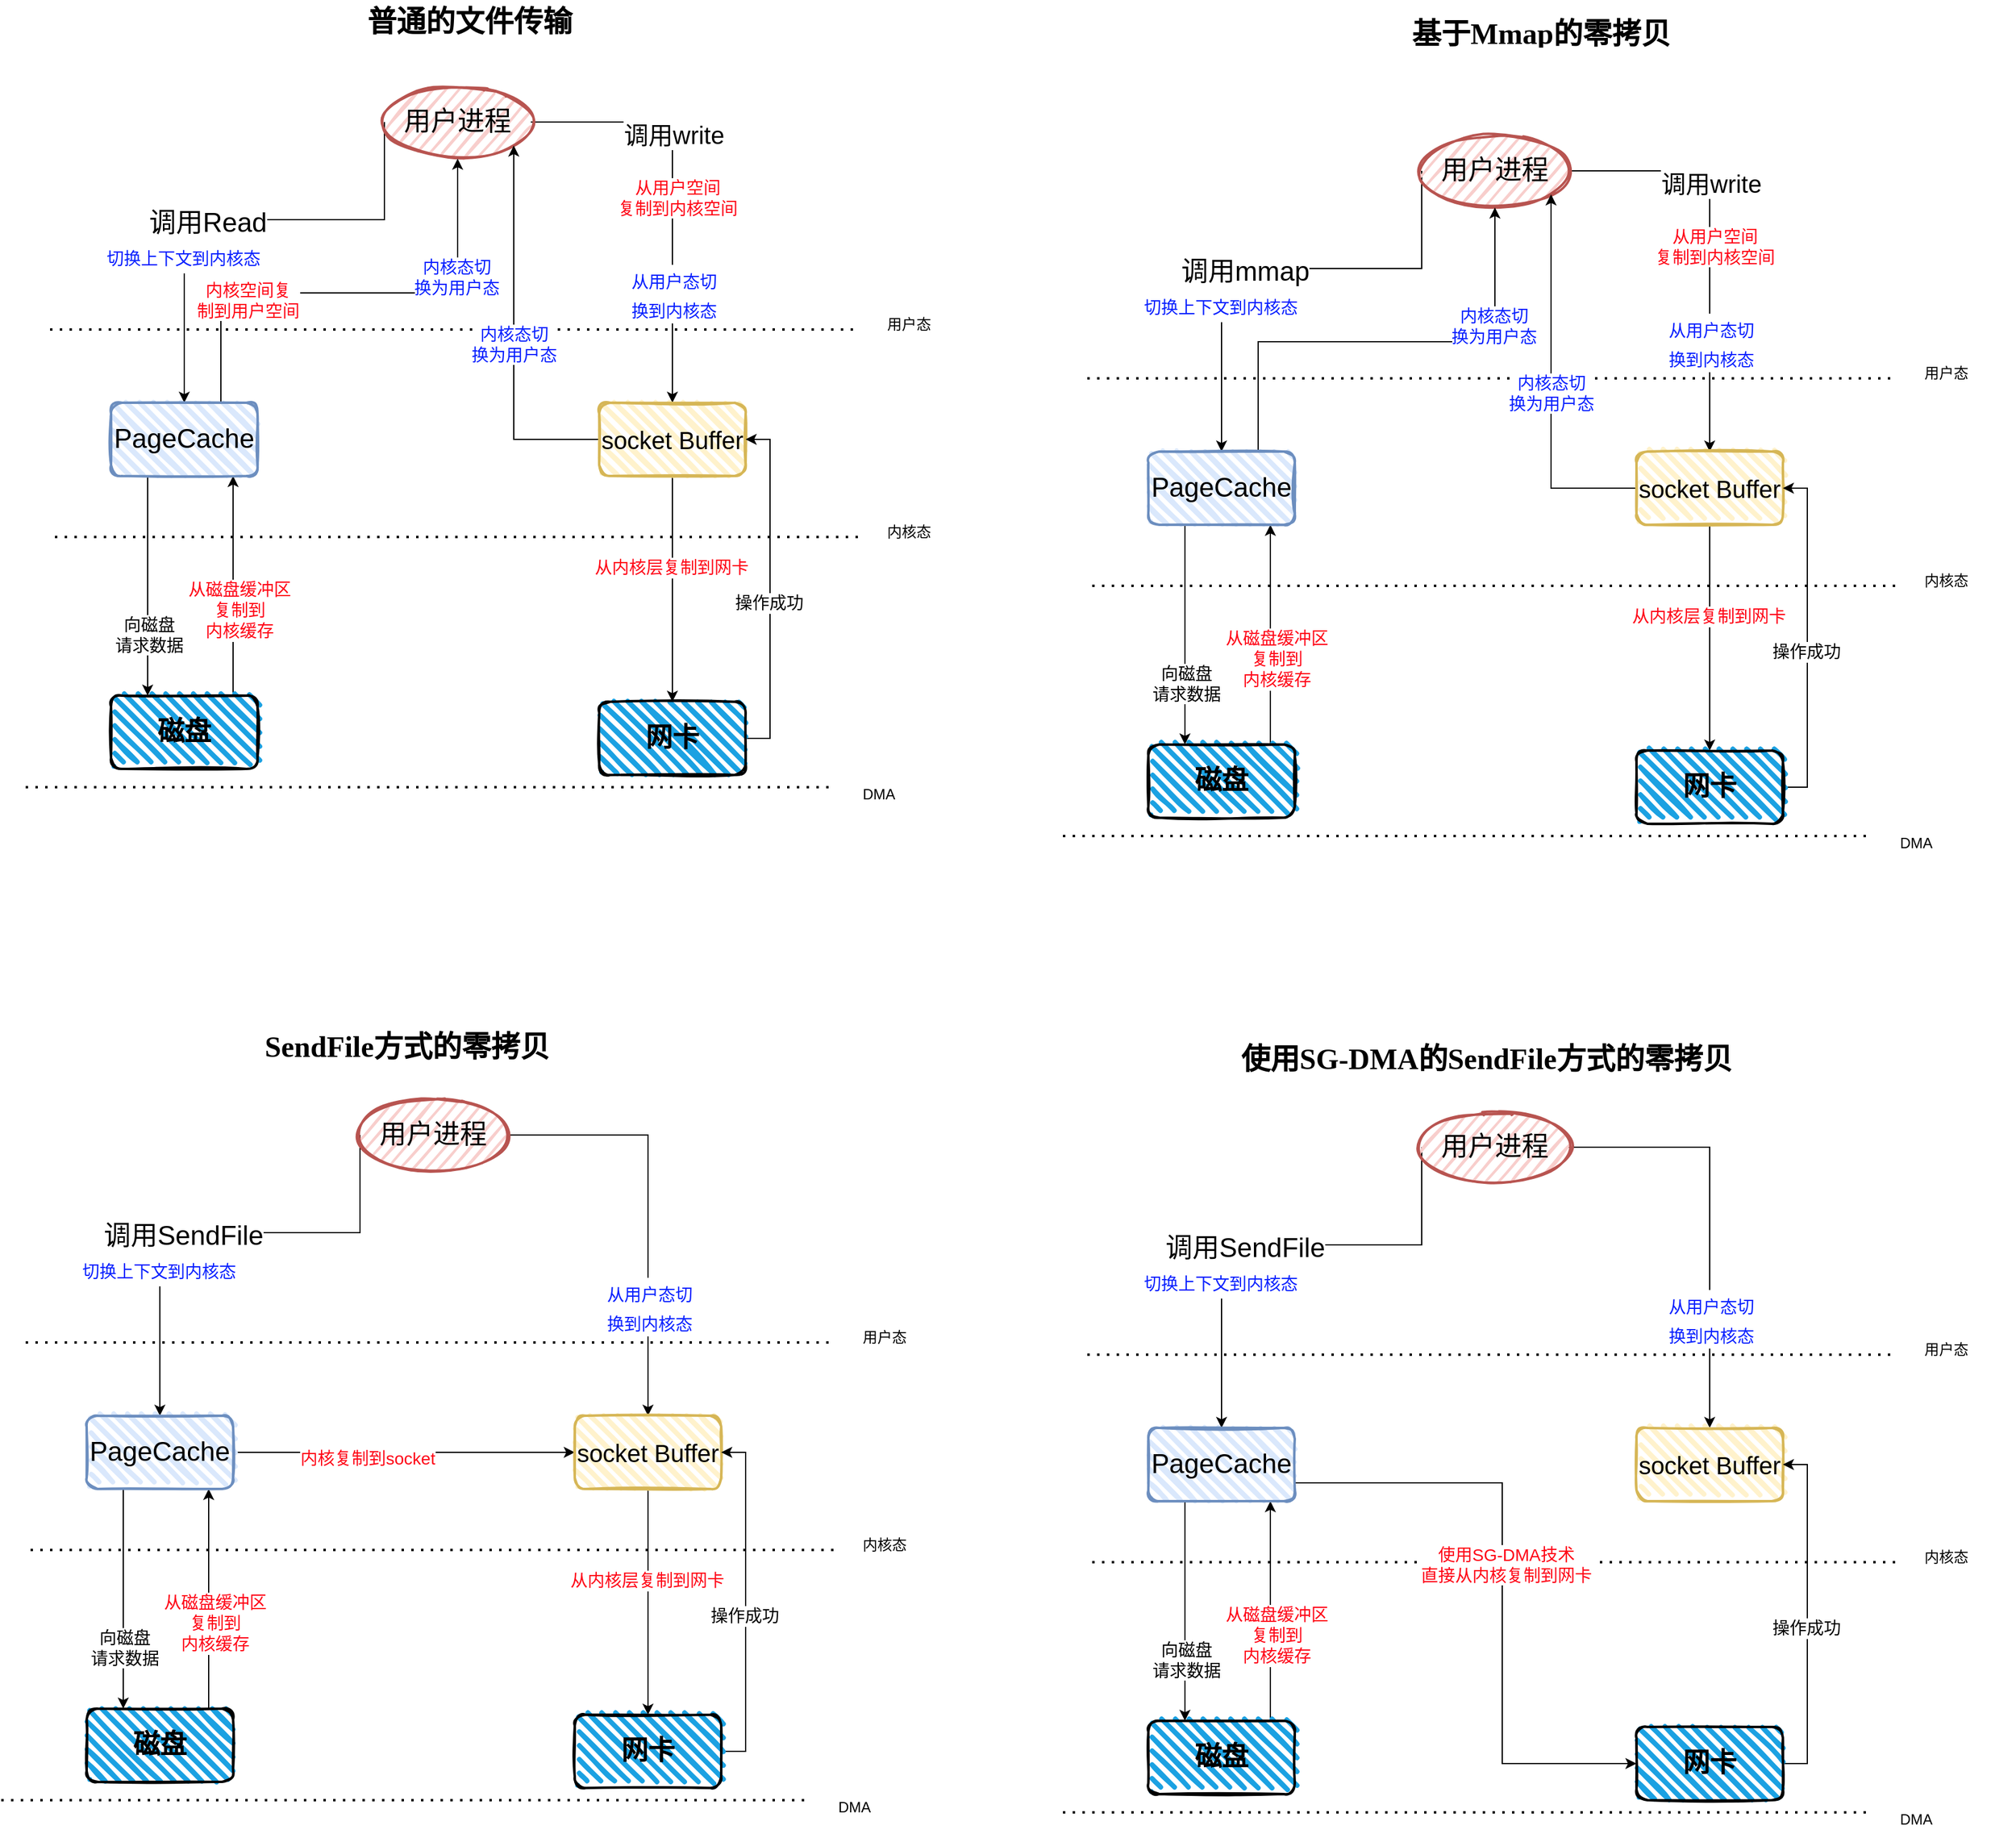 <mxfile version="20.0.3" type="github">
  <diagram id="3L6O_lImzKorQvmIJOO7" name="第 1 页">
    <mxGraphModel dx="2946" dy="1603" grid="1" gridSize="10" guides="1" tooltips="1" connect="1" arrows="1" fold="1" page="1" pageScale="1" pageWidth="827" pageHeight="1169" math="0" shadow="0">
      <root>
        <mxCell id="0" />
        <mxCell id="1" parent="0" />
        <mxCell id="mh9Fd2oe_hD2y2MzJxfC-1" value="" style="endArrow=none;dashed=1;html=1;dashPattern=1 3;strokeWidth=2;rounded=0;" edge="1" parent="1">
          <mxGeometry width="50" height="50" relative="1" as="geometry">
            <mxPoint x="80" y="310" as="sourcePoint" />
            <mxPoint x="740" y="310" as="targetPoint" />
          </mxGeometry>
        </mxCell>
        <mxCell id="mh9Fd2oe_hD2y2MzJxfC-2" value="" style="endArrow=none;dashed=1;html=1;dashPattern=1 3;strokeWidth=2;rounded=0;" edge="1" parent="1">
          <mxGeometry width="50" height="50" relative="1" as="geometry">
            <mxPoint x="84" y="480" as="sourcePoint" />
            <mxPoint x="744" y="480" as="targetPoint" />
          </mxGeometry>
        </mxCell>
        <mxCell id="mh9Fd2oe_hD2y2MzJxfC-3" value="" style="endArrow=none;dashed=1;html=1;dashPattern=1 3;strokeWidth=2;rounded=0;" edge="1" parent="1">
          <mxGeometry width="50" height="50" relative="1" as="geometry">
            <mxPoint x="60" y="685" as="sourcePoint" />
            <mxPoint x="720" y="685" as="targetPoint" />
            <Array as="points">
              <mxPoint x="380" y="685" />
            </Array>
          </mxGeometry>
        </mxCell>
        <mxCell id="mh9Fd2oe_hD2y2MzJxfC-4" value="用户态" style="text;strokeColor=none;fillColor=none;align=left;verticalAlign=middle;spacingLeft=4;spacingRight=4;overflow=hidden;points=[[0,0.5],[1,0.5]];portConstraint=eastwest;rotatable=0;" vertex="1" parent="1">
          <mxGeometry x="760" y="290" width="80" height="30" as="geometry" />
        </mxCell>
        <mxCell id="mh9Fd2oe_hD2y2MzJxfC-5" value="内核态" style="text;strokeColor=none;fillColor=none;align=left;verticalAlign=middle;spacingLeft=4;spacingRight=4;overflow=hidden;points=[[0,0.5],[1,0.5]];portConstraint=eastwest;rotatable=0;" vertex="1" parent="1">
          <mxGeometry x="760" y="460" width="80" height="30" as="geometry" />
        </mxCell>
        <mxCell id="mh9Fd2oe_hD2y2MzJxfC-6" value="DMA" style="text;strokeColor=none;fillColor=none;align=left;verticalAlign=middle;spacingLeft=4;spacingRight=4;overflow=hidden;points=[[0,0.5],[1,0.5]];portConstraint=eastwest;rotatable=0;" vertex="1" parent="1">
          <mxGeometry x="740" y="675" width="80" height="30" as="geometry" />
        </mxCell>
        <mxCell id="mh9Fd2oe_hD2y2MzJxfC-16" style="edgeStyle=orthogonalEdgeStyle;rounded=0;orthogonalLoop=1;jettySize=auto;html=1;fontSize=14;" edge="1" parent="1" source="mh9Fd2oe_hD2y2MzJxfC-7" target="mh9Fd2oe_hD2y2MzJxfC-12">
          <mxGeometry relative="1" as="geometry">
            <mxPoint x="190" y="490" as="targetPoint" />
            <Array as="points">
              <mxPoint x="230" y="500" />
              <mxPoint x="230" y="500" />
            </Array>
          </mxGeometry>
        </mxCell>
        <mxCell id="mh9Fd2oe_hD2y2MzJxfC-18" value="从磁盘缓冲区&lt;br&gt;复制到&lt;br&gt;内核缓存" style="edgeLabel;html=1;align=center;verticalAlign=middle;resizable=0;points=[];fontSize=14;fontColor=#FF0516;" vertex="1" connectable="0" parent="mh9Fd2oe_hD2y2MzJxfC-16">
          <mxGeometry x="0.222" y="-5" relative="1" as="geometry">
            <mxPoint y="40" as="offset" />
          </mxGeometry>
        </mxCell>
        <mxCell id="mh9Fd2oe_hD2y2MzJxfC-7" value="&lt;b&gt;&lt;font style=&quot;font-size: 22px;&quot;&gt;磁盘&lt;/font&gt;&lt;/b&gt;" style="rounded=1;whiteSpace=wrap;html=1;strokeWidth=2;fillWeight=4;hachureGap=8;hachureAngle=45;fillColor=#1ba1e2;sketch=1;" vertex="1" parent="1">
          <mxGeometry x="130" y="610" width="120" height="60" as="geometry" />
        </mxCell>
        <mxCell id="mh9Fd2oe_hD2y2MzJxfC-11" style="edgeStyle=orthogonalEdgeStyle;rounded=0;orthogonalLoop=1;jettySize=auto;html=1;exitX=0;exitY=0.5;exitDx=0;exitDy=0;fontSize=22;" edge="1" parent="1" source="mh9Fd2oe_hD2y2MzJxfC-10" target="mh9Fd2oe_hD2y2MzJxfC-12">
          <mxGeometry relative="1" as="geometry">
            <mxPoint x="190" y="370" as="targetPoint" />
            <Array as="points">
              <mxPoint x="190" y="220" />
            </Array>
          </mxGeometry>
        </mxCell>
        <mxCell id="mh9Fd2oe_hD2y2MzJxfC-13" value="调用Read" style="edgeLabel;html=1;align=center;verticalAlign=middle;resizable=0;points=[];fontSize=22;" vertex="1" connectable="0" parent="mh9Fd2oe_hD2y2MzJxfC-11">
          <mxGeometry x="0.142" y="3" relative="1" as="geometry">
            <mxPoint as="offset" />
          </mxGeometry>
        </mxCell>
        <mxCell id="mh9Fd2oe_hD2y2MzJxfC-14" value="&lt;font style=&quot;font-size: 14px;&quot;&gt;切换上下文到内核态&lt;/font&gt;" style="edgeLabel;html=1;align=center;verticalAlign=middle;resizable=0;points=[];fontSize=22;fontColor=#0820FF;" vertex="1" connectable="0" parent="mh9Fd2oe_hD2y2MzJxfC-11">
          <mxGeometry x="0.392" y="-1" relative="1" as="geometry">
            <mxPoint as="offset" />
          </mxGeometry>
        </mxCell>
        <mxCell id="mh9Fd2oe_hD2y2MzJxfC-23" style="edgeStyle=orthogonalEdgeStyle;rounded=0;orthogonalLoop=1;jettySize=auto;html=1;exitX=1;exitY=0.5;exitDx=0;exitDy=0;fontSize=20;" edge="1" parent="1" source="mh9Fd2oe_hD2y2MzJxfC-10" target="mh9Fd2oe_hD2y2MzJxfC-21">
          <mxGeometry relative="1" as="geometry">
            <mxPoint x="620" y="360" as="targetPoint" />
            <Array as="points">
              <mxPoint x="590" y="140" />
            </Array>
          </mxGeometry>
        </mxCell>
        <mxCell id="mh9Fd2oe_hD2y2MzJxfC-24" value="调用write" style="edgeLabel;html=1;align=center;verticalAlign=middle;resizable=0;points=[];fontSize=20;" vertex="1" connectable="0" parent="mh9Fd2oe_hD2y2MzJxfC-23">
          <mxGeometry x="0.022" y="1" relative="1" as="geometry">
            <mxPoint y="-51" as="offset" />
          </mxGeometry>
        </mxCell>
        <mxCell id="mh9Fd2oe_hD2y2MzJxfC-26" value="&lt;font style=&quot;font-size: 14px;&quot;&gt;从用户态切&lt;br&gt;换到内核态&lt;/font&gt;" style="edgeLabel;html=1;align=center;verticalAlign=middle;resizable=0;points=[];fontSize=20;fontColor=#0820FF;" vertex="1" connectable="0" parent="mh9Fd2oe_hD2y2MzJxfC-23">
          <mxGeometry x="0.479" y="1" relative="1" as="geometry">
            <mxPoint as="offset" />
          </mxGeometry>
        </mxCell>
        <mxCell id="mh9Fd2oe_hD2y2MzJxfC-37" value="从用户空间&lt;br&gt;复制到内核空间" style="edgeLabel;html=1;align=center;verticalAlign=middle;resizable=0;points=[];fontSize=14;fontColor=#FF0516;" vertex="1" connectable="0" parent="mh9Fd2oe_hD2y2MzJxfC-23">
          <mxGeometry x="0.025" y="4" relative="1" as="geometry">
            <mxPoint as="offset" />
          </mxGeometry>
        </mxCell>
        <mxCell id="mh9Fd2oe_hD2y2MzJxfC-10" value="用户进程" style="ellipse;whiteSpace=wrap;html=1;strokeWidth=2;fillWeight=2;hachureGap=8;fillColor=#f8cecc;fillStyle=dots;sketch=1;fontSize=22;strokeColor=#b85450;" vertex="1" parent="1">
          <mxGeometry x="354" y="110" width="120" height="60" as="geometry" />
        </mxCell>
        <mxCell id="mh9Fd2oe_hD2y2MzJxfC-15" style="edgeStyle=orthogonalEdgeStyle;rounded=0;orthogonalLoop=1;jettySize=auto;html=1;exitX=0.5;exitY=1;exitDx=0;exitDy=0;fontSize=14;" edge="1" parent="1" source="mh9Fd2oe_hD2y2MzJxfC-12" target="mh9Fd2oe_hD2y2MzJxfC-7">
          <mxGeometry relative="1" as="geometry">
            <Array as="points">
              <mxPoint x="160" y="430" />
            </Array>
          </mxGeometry>
        </mxCell>
        <mxCell id="mh9Fd2oe_hD2y2MzJxfC-17" value="向磁盘&lt;br&gt;请求数据" style="edgeLabel;html=1;align=center;verticalAlign=middle;resizable=0;points=[];fontSize=14;" vertex="1" connectable="0" parent="mh9Fd2oe_hD2y2MzJxfC-15">
          <mxGeometry x="0.007" y="1" relative="1" as="geometry">
            <mxPoint y="54" as="offset" />
          </mxGeometry>
        </mxCell>
        <mxCell id="mh9Fd2oe_hD2y2MzJxfC-19" style="edgeStyle=orthogonalEdgeStyle;rounded=0;orthogonalLoop=1;jettySize=auto;html=1;exitX=0.75;exitY=0;exitDx=0;exitDy=0;fontSize=14;entryX=0.5;entryY=1;entryDx=0;entryDy=0;" edge="1" parent="1" source="mh9Fd2oe_hD2y2MzJxfC-12" target="mh9Fd2oe_hD2y2MzJxfC-10">
          <mxGeometry relative="1" as="geometry">
            <mxPoint x="390" y="240" as="targetPoint" />
            <Array as="points">
              <mxPoint x="220" y="280" />
              <mxPoint x="414" y="280" />
            </Array>
          </mxGeometry>
        </mxCell>
        <mxCell id="mh9Fd2oe_hD2y2MzJxfC-32" value="内核态切&lt;br&gt;换为用户态" style="edgeLabel;html=1;align=center;verticalAlign=middle;resizable=0;points=[];fontSize=14;fontColor=#0820FF;" vertex="1" connectable="0" parent="mh9Fd2oe_hD2y2MzJxfC-19">
          <mxGeometry x="0.51" y="1" relative="1" as="geometry">
            <mxPoint as="offset" />
          </mxGeometry>
        </mxCell>
        <mxCell id="mh9Fd2oe_hD2y2MzJxfC-132" value="内核空间复&lt;br&gt;制到用户空间" style="edgeLabel;html=1;align=center;verticalAlign=middle;resizable=0;points=[];fontSize=14;fontColor=#FF0516;" vertex="1" connectable="0" parent="mh9Fd2oe_hD2y2MzJxfC-19">
          <mxGeometry x="-0.433" y="-6" relative="1" as="geometry">
            <mxPoint as="offset" />
          </mxGeometry>
        </mxCell>
        <mxCell id="mh9Fd2oe_hD2y2MzJxfC-12" value="PageCache" style="rounded=1;whiteSpace=wrap;html=1;strokeWidth=2;fillWeight=4;hachureGap=8;hachureAngle=45;fillColor=#dae8fc;sketch=1;fontSize=22;strokeColor=#6c8ebf;" vertex="1" parent="1">
          <mxGeometry x="130" y="370" width="120" height="60" as="geometry" />
        </mxCell>
        <mxCell id="mh9Fd2oe_hD2y2MzJxfC-30" style="edgeStyle=orthogonalEdgeStyle;rounded=0;orthogonalLoop=1;jettySize=auto;html=1;entryX=0.5;entryY=0;entryDx=0;entryDy=0;fontSize=14;" edge="1" parent="1" source="mh9Fd2oe_hD2y2MzJxfC-21" target="mh9Fd2oe_hD2y2MzJxfC-29">
          <mxGeometry relative="1" as="geometry" />
        </mxCell>
        <mxCell id="mh9Fd2oe_hD2y2MzJxfC-31" value="从内核层复制到网卡" style="edgeLabel;html=1;align=center;verticalAlign=middle;resizable=0;points=[];fontSize=14;fontColor=#FF0516;" vertex="1" connectable="0" parent="mh9Fd2oe_hD2y2MzJxfC-30">
          <mxGeometry x="-0.193" y="-1" relative="1" as="geometry">
            <mxPoint as="offset" />
          </mxGeometry>
        </mxCell>
        <mxCell id="mh9Fd2oe_hD2y2MzJxfC-35" style="edgeStyle=orthogonalEdgeStyle;rounded=0;orthogonalLoop=1;jettySize=auto;html=1;fontSize=14;" edge="1" parent="1" source="mh9Fd2oe_hD2y2MzJxfC-21" target="mh9Fd2oe_hD2y2MzJxfC-10">
          <mxGeometry relative="1" as="geometry">
            <mxPoint x="490" y="220" as="targetPoint" />
            <Array as="points">
              <mxPoint x="460" y="400" />
            </Array>
          </mxGeometry>
        </mxCell>
        <mxCell id="mh9Fd2oe_hD2y2MzJxfC-36" value="内核态切&lt;br&gt;换为用户态" style="edgeLabel;html=1;align=center;verticalAlign=middle;resizable=0;points=[];fontSize=14;fontColor=#0820FF;" vertex="1" connectable="0" parent="mh9Fd2oe_hD2y2MzJxfC-35">
          <mxGeometry x="-0.236" relative="1" as="geometry">
            <mxPoint y="-30" as="offset" />
          </mxGeometry>
        </mxCell>
        <mxCell id="mh9Fd2oe_hD2y2MzJxfC-21" value="&lt;font style=&quot;font-size: 20px;&quot;&gt;socket Buffer&lt;/font&gt;" style="rounded=1;whiteSpace=wrap;html=1;strokeWidth=2;fillWeight=4;hachureGap=8;hachureAngle=45;fillColor=#fff2cc;sketch=1;fontSize=14;strokeColor=#d6b656;" vertex="1" parent="1">
          <mxGeometry x="530" y="370" width="120" height="60" as="geometry" />
        </mxCell>
        <mxCell id="mh9Fd2oe_hD2y2MzJxfC-33" style="edgeStyle=orthogonalEdgeStyle;rounded=0;orthogonalLoop=1;jettySize=auto;html=1;entryX=1;entryY=0.5;entryDx=0;entryDy=0;fontSize=14;" edge="1" parent="1" source="mh9Fd2oe_hD2y2MzJxfC-29" target="mh9Fd2oe_hD2y2MzJxfC-21">
          <mxGeometry relative="1" as="geometry">
            <Array as="points">
              <mxPoint x="670" y="645" />
              <mxPoint x="670" y="400" />
            </Array>
          </mxGeometry>
        </mxCell>
        <mxCell id="mh9Fd2oe_hD2y2MzJxfC-34" value="操作成功" style="edgeLabel;html=1;align=center;verticalAlign=middle;resizable=0;points=[];fontSize=14;" vertex="1" connectable="0" parent="mh9Fd2oe_hD2y2MzJxfC-33">
          <mxGeometry x="-0.081" y="1" relative="1" as="geometry">
            <mxPoint as="offset" />
          </mxGeometry>
        </mxCell>
        <mxCell id="mh9Fd2oe_hD2y2MzJxfC-29" value="&lt;b&gt;&lt;font style=&quot;font-size: 22px;&quot;&gt;网卡&lt;/font&gt;&lt;/b&gt;" style="rounded=1;whiteSpace=wrap;html=1;strokeWidth=2;fillWeight=4;hachureGap=8;hachureAngle=45;fillColor=#1ba1e2;sketch=1;" vertex="1" parent="1">
          <mxGeometry x="530" y="615" width="120" height="60" as="geometry" />
        </mxCell>
        <mxCell id="mh9Fd2oe_hD2y2MzJxfC-42" value="" style="endArrow=none;dashed=1;html=1;dashPattern=1 3;strokeWidth=2;rounded=0;" edge="1" parent="1">
          <mxGeometry width="50" height="50" relative="1" as="geometry">
            <mxPoint x="60" y="1140" as="sourcePoint" />
            <mxPoint x="720" y="1140" as="targetPoint" />
          </mxGeometry>
        </mxCell>
        <mxCell id="mh9Fd2oe_hD2y2MzJxfC-43" value="" style="endArrow=none;dashed=1;html=1;dashPattern=1 3;strokeWidth=2;rounded=0;" edge="1" parent="1">
          <mxGeometry width="50" height="50" relative="1" as="geometry">
            <mxPoint x="64" y="1310" as="sourcePoint" />
            <mxPoint x="724" y="1310" as="targetPoint" />
          </mxGeometry>
        </mxCell>
        <mxCell id="mh9Fd2oe_hD2y2MzJxfC-44" value="" style="endArrow=none;dashed=1;html=1;dashPattern=1 3;strokeWidth=2;rounded=0;" edge="1" parent="1">
          <mxGeometry width="50" height="50" relative="1" as="geometry">
            <mxPoint x="40" y="1515" as="sourcePoint" />
            <mxPoint x="700" y="1515" as="targetPoint" />
            <Array as="points">
              <mxPoint x="360" y="1515" />
            </Array>
          </mxGeometry>
        </mxCell>
        <mxCell id="mh9Fd2oe_hD2y2MzJxfC-45" value="用户态" style="text;strokeColor=none;fillColor=none;align=left;verticalAlign=middle;spacingLeft=4;spacingRight=4;overflow=hidden;points=[[0,0.5],[1,0.5]];portConstraint=eastwest;rotatable=0;" vertex="1" parent="1">
          <mxGeometry x="740" y="1120" width="80" height="30" as="geometry" />
        </mxCell>
        <mxCell id="mh9Fd2oe_hD2y2MzJxfC-46" value="内核态" style="text;strokeColor=none;fillColor=none;align=left;verticalAlign=middle;spacingLeft=4;spacingRight=4;overflow=hidden;points=[[0,0.5],[1,0.5]];portConstraint=eastwest;rotatable=0;" vertex="1" parent="1">
          <mxGeometry x="740" y="1290" width="80" height="30" as="geometry" />
        </mxCell>
        <mxCell id="mh9Fd2oe_hD2y2MzJxfC-47" value="DMA" style="text;strokeColor=none;fillColor=none;align=left;verticalAlign=middle;spacingLeft=4;spacingRight=4;overflow=hidden;points=[[0,0.5],[1,0.5]];portConstraint=eastwest;rotatable=0;" vertex="1" parent="1">
          <mxGeometry x="720" y="1505" width="80" height="30" as="geometry" />
        </mxCell>
        <mxCell id="mh9Fd2oe_hD2y2MzJxfC-48" style="edgeStyle=orthogonalEdgeStyle;rounded=0;orthogonalLoop=1;jettySize=auto;html=1;fontSize=14;" edge="1" parent="1" source="mh9Fd2oe_hD2y2MzJxfC-50" target="mh9Fd2oe_hD2y2MzJxfC-63">
          <mxGeometry relative="1" as="geometry">
            <mxPoint x="170" y="1320" as="targetPoint" />
            <Array as="points">
              <mxPoint x="210" y="1330" />
              <mxPoint x="210" y="1330" />
            </Array>
          </mxGeometry>
        </mxCell>
        <mxCell id="mh9Fd2oe_hD2y2MzJxfC-49" value="从磁盘缓冲区&lt;br&gt;复制到&lt;br&gt;内核缓存" style="edgeLabel;html=1;align=center;verticalAlign=middle;resizable=0;points=[];fontSize=14;fontColor=#FF0516;" vertex="1" connectable="0" parent="mh9Fd2oe_hD2y2MzJxfC-48">
          <mxGeometry x="0.222" y="-5" relative="1" as="geometry">
            <mxPoint y="40" as="offset" />
          </mxGeometry>
        </mxCell>
        <mxCell id="mh9Fd2oe_hD2y2MzJxfC-50" value="&lt;b&gt;&lt;font style=&quot;font-size: 22px;&quot;&gt;磁盘&lt;/font&gt;&lt;/b&gt;" style="rounded=1;whiteSpace=wrap;html=1;strokeWidth=2;fillWeight=4;hachureGap=8;hachureAngle=45;fillColor=#1ba1e2;sketch=1;" vertex="1" parent="1">
          <mxGeometry x="110" y="1440" width="120" height="60" as="geometry" />
        </mxCell>
        <mxCell id="mh9Fd2oe_hD2y2MzJxfC-51" style="edgeStyle=orthogonalEdgeStyle;rounded=0;orthogonalLoop=1;jettySize=auto;html=1;exitX=0;exitY=0.5;exitDx=0;exitDy=0;fontSize=22;" edge="1" parent="1" source="mh9Fd2oe_hD2y2MzJxfC-58" target="mh9Fd2oe_hD2y2MzJxfC-63">
          <mxGeometry relative="1" as="geometry">
            <mxPoint x="170" y="1200" as="targetPoint" />
            <Array as="points">
              <mxPoint x="170" y="1050" />
            </Array>
          </mxGeometry>
        </mxCell>
        <mxCell id="mh9Fd2oe_hD2y2MzJxfC-52" value="调用SendFile" style="edgeLabel;html=1;align=center;verticalAlign=middle;resizable=0;points=[];fontSize=22;" vertex="1" connectable="0" parent="mh9Fd2oe_hD2y2MzJxfC-51">
          <mxGeometry x="0.142" y="3" relative="1" as="geometry">
            <mxPoint as="offset" />
          </mxGeometry>
        </mxCell>
        <mxCell id="mh9Fd2oe_hD2y2MzJxfC-53" value="&lt;font style=&quot;font-size: 14px;&quot;&gt;切换上下文到内核态&lt;/font&gt;" style="edgeLabel;html=1;align=center;verticalAlign=middle;resizable=0;points=[];fontSize=22;fontColor=#0820FF;" vertex="1" connectable="0" parent="mh9Fd2oe_hD2y2MzJxfC-51">
          <mxGeometry x="0.392" y="-1" relative="1" as="geometry">
            <mxPoint as="offset" />
          </mxGeometry>
        </mxCell>
        <mxCell id="mh9Fd2oe_hD2y2MzJxfC-54" style="edgeStyle=orthogonalEdgeStyle;rounded=0;orthogonalLoop=1;jettySize=auto;html=1;exitX=1;exitY=0.5;exitDx=0;exitDy=0;fontSize=20;" edge="1" parent="1" source="mh9Fd2oe_hD2y2MzJxfC-58" target="mh9Fd2oe_hD2y2MzJxfC-68">
          <mxGeometry relative="1" as="geometry">
            <mxPoint x="600" y="1190" as="targetPoint" />
            <Array as="points">
              <mxPoint x="570" y="970" />
            </Array>
          </mxGeometry>
        </mxCell>
        <mxCell id="mh9Fd2oe_hD2y2MzJxfC-56" value="&lt;font style=&quot;font-size: 14px;&quot;&gt;从用户态切&lt;br&gt;换到内核态&lt;/font&gt;" style="edgeLabel;html=1;align=center;verticalAlign=middle;resizable=0;points=[];fontSize=20;fontColor=#0820FF;" vertex="1" connectable="0" parent="mh9Fd2oe_hD2y2MzJxfC-54">
          <mxGeometry x="0.479" y="1" relative="1" as="geometry">
            <mxPoint as="offset" />
          </mxGeometry>
        </mxCell>
        <mxCell id="mh9Fd2oe_hD2y2MzJxfC-58" value="用户进程" style="ellipse;whiteSpace=wrap;html=1;strokeWidth=2;fillWeight=2;hachureGap=8;fillColor=#f8cecc;fillStyle=dots;sketch=1;fontSize=22;strokeColor=#b85450;" vertex="1" parent="1">
          <mxGeometry x="334" y="940" width="120" height="60" as="geometry" />
        </mxCell>
        <mxCell id="mh9Fd2oe_hD2y2MzJxfC-59" style="edgeStyle=orthogonalEdgeStyle;rounded=0;orthogonalLoop=1;jettySize=auto;html=1;exitX=0.5;exitY=1;exitDx=0;exitDy=0;fontSize=14;" edge="1" parent="1" source="mh9Fd2oe_hD2y2MzJxfC-63" target="mh9Fd2oe_hD2y2MzJxfC-50">
          <mxGeometry relative="1" as="geometry">
            <Array as="points">
              <mxPoint x="140" y="1260" />
            </Array>
          </mxGeometry>
        </mxCell>
        <mxCell id="mh9Fd2oe_hD2y2MzJxfC-60" value="向磁盘&lt;br&gt;请求数据" style="edgeLabel;html=1;align=center;verticalAlign=middle;resizable=0;points=[];fontSize=14;" vertex="1" connectable="0" parent="mh9Fd2oe_hD2y2MzJxfC-59">
          <mxGeometry x="0.007" y="1" relative="1" as="geometry">
            <mxPoint y="54" as="offset" />
          </mxGeometry>
        </mxCell>
        <mxCell id="mh9Fd2oe_hD2y2MzJxfC-133" style="edgeStyle=orthogonalEdgeStyle;rounded=0;orthogonalLoop=1;jettySize=auto;html=1;exitX=1;exitY=0.5;exitDx=0;exitDy=0;fontSize=14;fontColor=#FF0516;strokeColor=#000000;" edge="1" parent="1" source="mh9Fd2oe_hD2y2MzJxfC-63" target="mh9Fd2oe_hD2y2MzJxfC-68">
          <mxGeometry relative="1" as="geometry" />
        </mxCell>
        <mxCell id="mh9Fd2oe_hD2y2MzJxfC-134" value="内核复制到socket" style="edgeLabel;html=1;align=center;verticalAlign=middle;resizable=0;points=[];fontSize=14;fontColor=#FF0516;" vertex="1" connectable="0" parent="mh9Fd2oe_hD2y2MzJxfC-133">
          <mxGeometry x="-0.213" y="-5" relative="1" as="geometry">
            <mxPoint as="offset" />
          </mxGeometry>
        </mxCell>
        <mxCell id="mh9Fd2oe_hD2y2MzJxfC-63" value="PageCache" style="rounded=1;whiteSpace=wrap;html=1;strokeWidth=2;fillWeight=4;hachureGap=8;hachureAngle=45;fillColor=#dae8fc;sketch=1;fontSize=22;strokeColor=#6c8ebf;" vertex="1" parent="1">
          <mxGeometry x="110" y="1200" width="120" height="60" as="geometry" />
        </mxCell>
        <mxCell id="mh9Fd2oe_hD2y2MzJxfC-64" style="edgeStyle=orthogonalEdgeStyle;rounded=0;orthogonalLoop=1;jettySize=auto;html=1;entryX=0.5;entryY=0;entryDx=0;entryDy=0;fontSize=14;" edge="1" parent="1" source="mh9Fd2oe_hD2y2MzJxfC-68" target="mh9Fd2oe_hD2y2MzJxfC-71">
          <mxGeometry relative="1" as="geometry" />
        </mxCell>
        <mxCell id="mh9Fd2oe_hD2y2MzJxfC-65" value="从内核层复制到网卡" style="edgeLabel;html=1;align=center;verticalAlign=middle;resizable=0;points=[];fontSize=14;fontColor=#FF0516;" vertex="1" connectable="0" parent="mh9Fd2oe_hD2y2MzJxfC-64">
          <mxGeometry x="-0.193" y="-1" relative="1" as="geometry">
            <mxPoint as="offset" />
          </mxGeometry>
        </mxCell>
        <mxCell id="mh9Fd2oe_hD2y2MzJxfC-68" value="&lt;font style=&quot;font-size: 20px;&quot;&gt;socket Buffer&lt;/font&gt;" style="rounded=1;whiteSpace=wrap;html=1;strokeWidth=2;fillWeight=4;hachureGap=8;hachureAngle=45;fillColor=#fff2cc;sketch=1;fontSize=14;strokeColor=#d6b656;" vertex="1" parent="1">
          <mxGeometry x="510" y="1200" width="120" height="60" as="geometry" />
        </mxCell>
        <mxCell id="mh9Fd2oe_hD2y2MzJxfC-69" style="edgeStyle=orthogonalEdgeStyle;rounded=0;orthogonalLoop=1;jettySize=auto;html=1;entryX=1;entryY=0.5;entryDx=0;entryDy=0;fontSize=14;" edge="1" parent="1" source="mh9Fd2oe_hD2y2MzJxfC-71" target="mh9Fd2oe_hD2y2MzJxfC-68">
          <mxGeometry relative="1" as="geometry">
            <Array as="points">
              <mxPoint x="650" y="1475" />
              <mxPoint x="650" y="1230" />
            </Array>
          </mxGeometry>
        </mxCell>
        <mxCell id="mh9Fd2oe_hD2y2MzJxfC-70" value="操作成功" style="edgeLabel;html=1;align=center;verticalAlign=middle;resizable=0;points=[];fontSize=14;" vertex="1" connectable="0" parent="mh9Fd2oe_hD2y2MzJxfC-69">
          <mxGeometry x="-0.081" y="1" relative="1" as="geometry">
            <mxPoint as="offset" />
          </mxGeometry>
        </mxCell>
        <mxCell id="mh9Fd2oe_hD2y2MzJxfC-71" value="&lt;b&gt;&lt;font style=&quot;font-size: 22px;&quot;&gt;网卡&lt;/font&gt;&lt;/b&gt;" style="rounded=1;whiteSpace=wrap;html=1;strokeWidth=2;fillWeight=4;hachureGap=8;hachureAngle=45;fillColor=#1ba1e2;sketch=1;" vertex="1" parent="1">
          <mxGeometry x="510" y="1445" width="120" height="60" as="geometry" />
        </mxCell>
        <mxCell id="mh9Fd2oe_hD2y2MzJxfC-72" value="" style="endArrow=none;dashed=1;html=1;dashPattern=1 3;strokeWidth=2;rounded=0;" edge="1" parent="1">
          <mxGeometry width="50" height="50" relative="1" as="geometry">
            <mxPoint x="930" y="350" as="sourcePoint" />
            <mxPoint x="1590" y="350" as="targetPoint" />
          </mxGeometry>
        </mxCell>
        <mxCell id="mh9Fd2oe_hD2y2MzJxfC-73" value="" style="endArrow=none;dashed=1;html=1;dashPattern=1 3;strokeWidth=2;rounded=0;" edge="1" parent="1">
          <mxGeometry width="50" height="50" relative="1" as="geometry">
            <mxPoint x="934" y="520" as="sourcePoint" />
            <mxPoint x="1594" y="520" as="targetPoint" />
          </mxGeometry>
        </mxCell>
        <mxCell id="mh9Fd2oe_hD2y2MzJxfC-74" value="" style="endArrow=none;dashed=1;html=1;dashPattern=1 3;strokeWidth=2;rounded=0;" edge="1" parent="1">
          <mxGeometry width="50" height="50" relative="1" as="geometry">
            <mxPoint x="910" y="725" as="sourcePoint" />
            <mxPoint x="1570" y="725" as="targetPoint" />
            <Array as="points">
              <mxPoint x="1230" y="725" />
            </Array>
          </mxGeometry>
        </mxCell>
        <mxCell id="mh9Fd2oe_hD2y2MzJxfC-75" value="用户态" style="text;strokeColor=none;fillColor=none;align=left;verticalAlign=middle;spacingLeft=4;spacingRight=4;overflow=hidden;points=[[0,0.5],[1,0.5]];portConstraint=eastwest;rotatable=0;" vertex="1" parent="1">
          <mxGeometry x="1610" y="330" width="80" height="30" as="geometry" />
        </mxCell>
        <mxCell id="mh9Fd2oe_hD2y2MzJxfC-76" value="内核态" style="text;strokeColor=none;fillColor=none;align=left;verticalAlign=middle;spacingLeft=4;spacingRight=4;overflow=hidden;points=[[0,0.5],[1,0.5]];portConstraint=eastwest;rotatable=0;" vertex="1" parent="1">
          <mxGeometry x="1610" y="500" width="80" height="30" as="geometry" />
        </mxCell>
        <mxCell id="mh9Fd2oe_hD2y2MzJxfC-77" value="DMA" style="text;strokeColor=none;fillColor=none;align=left;verticalAlign=middle;spacingLeft=4;spacingRight=4;overflow=hidden;points=[[0,0.5],[1,0.5]];portConstraint=eastwest;rotatable=0;" vertex="1" parent="1">
          <mxGeometry x="1590" y="715" width="80" height="30" as="geometry" />
        </mxCell>
        <mxCell id="mh9Fd2oe_hD2y2MzJxfC-78" style="edgeStyle=orthogonalEdgeStyle;rounded=0;orthogonalLoop=1;jettySize=auto;html=1;fontSize=14;" edge="1" parent="1" source="mh9Fd2oe_hD2y2MzJxfC-80" target="mh9Fd2oe_hD2y2MzJxfC-93">
          <mxGeometry relative="1" as="geometry">
            <mxPoint x="1040" y="530" as="targetPoint" />
            <Array as="points">
              <mxPoint x="1080" y="540" />
              <mxPoint x="1080" y="540" />
            </Array>
          </mxGeometry>
        </mxCell>
        <mxCell id="mh9Fd2oe_hD2y2MzJxfC-79" value="从磁盘缓冲区&lt;br&gt;复制到&lt;br&gt;内核缓存" style="edgeLabel;html=1;align=center;verticalAlign=middle;resizable=0;points=[];fontSize=14;fontColor=#FF0516;" vertex="1" connectable="0" parent="mh9Fd2oe_hD2y2MzJxfC-78">
          <mxGeometry x="0.222" y="-5" relative="1" as="geometry">
            <mxPoint y="40" as="offset" />
          </mxGeometry>
        </mxCell>
        <mxCell id="mh9Fd2oe_hD2y2MzJxfC-80" value="&lt;b&gt;&lt;font style=&quot;font-size: 22px;&quot;&gt;磁盘&lt;/font&gt;&lt;/b&gt;" style="rounded=1;whiteSpace=wrap;html=1;strokeWidth=2;fillWeight=4;hachureGap=8;hachureAngle=45;fillColor=#1ba1e2;sketch=1;" vertex="1" parent="1">
          <mxGeometry x="980" y="650" width="120" height="60" as="geometry" />
        </mxCell>
        <mxCell id="mh9Fd2oe_hD2y2MzJxfC-81" style="edgeStyle=orthogonalEdgeStyle;rounded=0;orthogonalLoop=1;jettySize=auto;html=1;exitX=0;exitY=0.5;exitDx=0;exitDy=0;fontSize=22;" edge="1" parent="1" source="mh9Fd2oe_hD2y2MzJxfC-88" target="mh9Fd2oe_hD2y2MzJxfC-93">
          <mxGeometry relative="1" as="geometry">
            <mxPoint x="1040" y="410" as="targetPoint" />
            <Array as="points">
              <mxPoint x="1040" y="260" />
            </Array>
          </mxGeometry>
        </mxCell>
        <mxCell id="mh9Fd2oe_hD2y2MzJxfC-82" value="调用mmap" style="edgeLabel;html=1;align=center;verticalAlign=middle;resizable=0;points=[];fontSize=22;" vertex="1" connectable="0" parent="mh9Fd2oe_hD2y2MzJxfC-81">
          <mxGeometry x="0.142" y="3" relative="1" as="geometry">
            <mxPoint as="offset" />
          </mxGeometry>
        </mxCell>
        <mxCell id="mh9Fd2oe_hD2y2MzJxfC-83" value="&lt;font style=&quot;font-size: 14px;&quot;&gt;切换上下文到内核态&lt;/font&gt;" style="edgeLabel;html=1;align=center;verticalAlign=middle;resizable=0;points=[];fontSize=22;fontColor=#0820FF;" vertex="1" connectable="0" parent="mh9Fd2oe_hD2y2MzJxfC-81">
          <mxGeometry x="0.392" y="-1" relative="1" as="geometry">
            <mxPoint as="offset" />
          </mxGeometry>
        </mxCell>
        <mxCell id="mh9Fd2oe_hD2y2MzJxfC-84" style="edgeStyle=orthogonalEdgeStyle;rounded=0;orthogonalLoop=1;jettySize=auto;html=1;exitX=1;exitY=0.5;exitDx=0;exitDy=0;fontSize=20;" edge="1" parent="1" source="mh9Fd2oe_hD2y2MzJxfC-88" target="mh9Fd2oe_hD2y2MzJxfC-98">
          <mxGeometry relative="1" as="geometry">
            <mxPoint x="1470" y="400" as="targetPoint" />
            <Array as="points">
              <mxPoint x="1440" y="180" />
            </Array>
          </mxGeometry>
        </mxCell>
        <mxCell id="mh9Fd2oe_hD2y2MzJxfC-85" value="调用write" style="edgeLabel;html=1;align=center;verticalAlign=middle;resizable=0;points=[];fontSize=20;" vertex="1" connectable="0" parent="mh9Fd2oe_hD2y2MzJxfC-84">
          <mxGeometry x="0.022" y="1" relative="1" as="geometry">
            <mxPoint y="-51" as="offset" />
          </mxGeometry>
        </mxCell>
        <mxCell id="mh9Fd2oe_hD2y2MzJxfC-86" value="&lt;font style=&quot;font-size: 14px;&quot;&gt;从用户态切&lt;br&gt;换到内核态&lt;/font&gt;" style="edgeLabel;html=1;align=center;verticalAlign=middle;resizable=0;points=[];fontSize=20;fontColor=#0820FF;" vertex="1" connectable="0" parent="mh9Fd2oe_hD2y2MzJxfC-84">
          <mxGeometry x="0.479" y="1" relative="1" as="geometry">
            <mxPoint as="offset" />
          </mxGeometry>
        </mxCell>
        <mxCell id="mh9Fd2oe_hD2y2MzJxfC-87" value="从用户空间&lt;br&gt;复制到内核空间" style="edgeLabel;html=1;align=center;verticalAlign=middle;resizable=0;points=[];fontSize=14;fontColor=#FF0516;" vertex="1" connectable="0" parent="mh9Fd2oe_hD2y2MzJxfC-84">
          <mxGeometry x="0.025" y="4" relative="1" as="geometry">
            <mxPoint as="offset" />
          </mxGeometry>
        </mxCell>
        <mxCell id="mh9Fd2oe_hD2y2MzJxfC-88" value="用户进程" style="ellipse;whiteSpace=wrap;html=1;strokeWidth=2;fillWeight=2;hachureGap=8;fillColor=#f8cecc;fillStyle=dots;sketch=1;fontSize=22;strokeColor=#b85450;" vertex="1" parent="1">
          <mxGeometry x="1204" y="150" width="120" height="60" as="geometry" />
        </mxCell>
        <mxCell id="mh9Fd2oe_hD2y2MzJxfC-89" style="edgeStyle=orthogonalEdgeStyle;rounded=0;orthogonalLoop=1;jettySize=auto;html=1;exitX=0.5;exitY=1;exitDx=0;exitDy=0;fontSize=14;" edge="1" parent="1" source="mh9Fd2oe_hD2y2MzJxfC-93" target="mh9Fd2oe_hD2y2MzJxfC-80">
          <mxGeometry relative="1" as="geometry">
            <Array as="points">
              <mxPoint x="1010" y="470" />
            </Array>
          </mxGeometry>
        </mxCell>
        <mxCell id="mh9Fd2oe_hD2y2MzJxfC-90" value="向磁盘&lt;br&gt;请求数据" style="edgeLabel;html=1;align=center;verticalAlign=middle;resizable=0;points=[];fontSize=14;" vertex="1" connectable="0" parent="mh9Fd2oe_hD2y2MzJxfC-89">
          <mxGeometry x="0.007" y="1" relative="1" as="geometry">
            <mxPoint y="54" as="offset" />
          </mxGeometry>
        </mxCell>
        <mxCell id="mh9Fd2oe_hD2y2MzJxfC-91" style="edgeStyle=orthogonalEdgeStyle;rounded=0;orthogonalLoop=1;jettySize=auto;html=1;exitX=0.75;exitY=0;exitDx=0;exitDy=0;fontSize=14;entryX=0.5;entryY=1;entryDx=0;entryDy=0;" edge="1" parent="1" source="mh9Fd2oe_hD2y2MzJxfC-93" target="mh9Fd2oe_hD2y2MzJxfC-88">
          <mxGeometry relative="1" as="geometry">
            <mxPoint x="1240" y="280" as="targetPoint" />
            <Array as="points">
              <mxPoint x="1070" y="320" />
              <mxPoint x="1264" y="320" />
            </Array>
          </mxGeometry>
        </mxCell>
        <mxCell id="mh9Fd2oe_hD2y2MzJxfC-92" value="内核态切&lt;br&gt;换为用户态" style="edgeLabel;html=1;align=center;verticalAlign=middle;resizable=0;points=[];fontSize=14;fontColor=#0820FF;" vertex="1" connectable="0" parent="mh9Fd2oe_hD2y2MzJxfC-91">
          <mxGeometry x="0.51" y="1" relative="1" as="geometry">
            <mxPoint as="offset" />
          </mxGeometry>
        </mxCell>
        <mxCell id="mh9Fd2oe_hD2y2MzJxfC-93" value="PageCache" style="rounded=1;whiteSpace=wrap;html=1;strokeWidth=2;fillWeight=4;hachureGap=8;hachureAngle=45;fillColor=#dae8fc;sketch=1;fontSize=22;strokeColor=#6c8ebf;" vertex="1" parent="1">
          <mxGeometry x="980" y="410" width="120" height="60" as="geometry" />
        </mxCell>
        <mxCell id="mh9Fd2oe_hD2y2MzJxfC-94" style="edgeStyle=orthogonalEdgeStyle;rounded=0;orthogonalLoop=1;jettySize=auto;html=1;entryX=0.5;entryY=0;entryDx=0;entryDy=0;fontSize=14;" edge="1" parent="1" source="mh9Fd2oe_hD2y2MzJxfC-98" target="mh9Fd2oe_hD2y2MzJxfC-101">
          <mxGeometry relative="1" as="geometry" />
        </mxCell>
        <mxCell id="mh9Fd2oe_hD2y2MzJxfC-95" value="从内核层复制到网卡" style="edgeLabel;html=1;align=center;verticalAlign=middle;resizable=0;points=[];fontSize=14;fontColor=#FF0516;" vertex="1" connectable="0" parent="mh9Fd2oe_hD2y2MzJxfC-94">
          <mxGeometry x="-0.193" y="-1" relative="1" as="geometry">
            <mxPoint as="offset" />
          </mxGeometry>
        </mxCell>
        <mxCell id="mh9Fd2oe_hD2y2MzJxfC-96" style="edgeStyle=orthogonalEdgeStyle;rounded=0;orthogonalLoop=1;jettySize=auto;html=1;fontSize=14;" edge="1" parent="1" source="mh9Fd2oe_hD2y2MzJxfC-98" target="mh9Fd2oe_hD2y2MzJxfC-88">
          <mxGeometry relative="1" as="geometry">
            <mxPoint x="1340" y="260" as="targetPoint" />
            <Array as="points">
              <mxPoint x="1310" y="440" />
            </Array>
          </mxGeometry>
        </mxCell>
        <mxCell id="mh9Fd2oe_hD2y2MzJxfC-97" value="内核态切&lt;br&gt;换为用户态" style="edgeLabel;html=1;align=center;verticalAlign=middle;resizable=0;points=[];fontSize=14;fontColor=#0820FF;" vertex="1" connectable="0" parent="mh9Fd2oe_hD2y2MzJxfC-96">
          <mxGeometry x="-0.236" relative="1" as="geometry">
            <mxPoint y="-30" as="offset" />
          </mxGeometry>
        </mxCell>
        <mxCell id="mh9Fd2oe_hD2y2MzJxfC-98" value="&lt;font style=&quot;font-size: 20px;&quot;&gt;socket Buffer&lt;/font&gt;" style="rounded=1;whiteSpace=wrap;html=1;strokeWidth=2;fillWeight=4;hachureGap=8;hachureAngle=45;fillColor=#fff2cc;sketch=1;fontSize=14;strokeColor=#d6b656;" vertex="1" parent="1">
          <mxGeometry x="1380" y="410" width="120" height="60" as="geometry" />
        </mxCell>
        <mxCell id="mh9Fd2oe_hD2y2MzJxfC-99" style="edgeStyle=orthogonalEdgeStyle;rounded=0;orthogonalLoop=1;jettySize=auto;html=1;entryX=1;entryY=0.5;entryDx=0;entryDy=0;fontSize=14;" edge="1" parent="1" source="mh9Fd2oe_hD2y2MzJxfC-101" target="mh9Fd2oe_hD2y2MzJxfC-98">
          <mxGeometry relative="1" as="geometry">
            <Array as="points">
              <mxPoint x="1520" y="685" />
              <mxPoint x="1520" y="440" />
            </Array>
          </mxGeometry>
        </mxCell>
        <mxCell id="mh9Fd2oe_hD2y2MzJxfC-100" value="操作成功" style="edgeLabel;html=1;align=center;verticalAlign=middle;resizable=0;points=[];fontSize=14;" vertex="1" connectable="0" parent="mh9Fd2oe_hD2y2MzJxfC-99">
          <mxGeometry x="-0.081" y="1" relative="1" as="geometry">
            <mxPoint as="offset" />
          </mxGeometry>
        </mxCell>
        <mxCell id="mh9Fd2oe_hD2y2MzJxfC-101" value="&lt;b&gt;&lt;font style=&quot;font-size: 22px;&quot;&gt;网卡&lt;/font&gt;&lt;/b&gt;" style="rounded=1;whiteSpace=wrap;html=1;strokeWidth=2;fillWeight=4;hachureGap=8;hachureAngle=45;fillColor=#1ba1e2;sketch=1;" vertex="1" parent="1">
          <mxGeometry x="1380" y="655" width="120" height="60" as="geometry" />
        </mxCell>
        <mxCell id="mh9Fd2oe_hD2y2MzJxfC-102" value="" style="endArrow=none;dashed=1;html=1;dashPattern=1 3;strokeWidth=2;rounded=0;" edge="1" parent="1">
          <mxGeometry width="50" height="50" relative="1" as="geometry">
            <mxPoint x="930" y="1150" as="sourcePoint" />
            <mxPoint x="1590" y="1150" as="targetPoint" />
          </mxGeometry>
        </mxCell>
        <mxCell id="mh9Fd2oe_hD2y2MzJxfC-103" value="" style="endArrow=none;dashed=1;html=1;dashPattern=1 3;strokeWidth=2;rounded=0;" edge="1" parent="1">
          <mxGeometry width="50" height="50" relative="1" as="geometry">
            <mxPoint x="934" y="1320" as="sourcePoint" />
            <mxPoint x="1594" y="1320" as="targetPoint" />
          </mxGeometry>
        </mxCell>
        <mxCell id="mh9Fd2oe_hD2y2MzJxfC-104" value="" style="endArrow=none;dashed=1;html=1;dashPattern=1 3;strokeWidth=2;rounded=0;" edge="1" parent="1">
          <mxGeometry width="50" height="50" relative="1" as="geometry">
            <mxPoint x="910" y="1525" as="sourcePoint" />
            <mxPoint x="1570" y="1525" as="targetPoint" />
            <Array as="points">
              <mxPoint x="1230" y="1525" />
            </Array>
          </mxGeometry>
        </mxCell>
        <mxCell id="mh9Fd2oe_hD2y2MzJxfC-105" value="用户态" style="text;strokeColor=none;fillColor=none;align=left;verticalAlign=middle;spacingLeft=4;spacingRight=4;overflow=hidden;points=[[0,0.5],[1,0.5]];portConstraint=eastwest;rotatable=0;" vertex="1" parent="1">
          <mxGeometry x="1610" y="1130" width="80" height="30" as="geometry" />
        </mxCell>
        <mxCell id="mh9Fd2oe_hD2y2MzJxfC-106" value="内核态" style="text;strokeColor=none;fillColor=none;align=left;verticalAlign=middle;spacingLeft=4;spacingRight=4;overflow=hidden;points=[[0,0.5],[1,0.5]];portConstraint=eastwest;rotatable=0;" vertex="1" parent="1">
          <mxGeometry x="1610" y="1300" width="80" height="30" as="geometry" />
        </mxCell>
        <mxCell id="mh9Fd2oe_hD2y2MzJxfC-107" value="DMA" style="text;strokeColor=none;fillColor=none;align=left;verticalAlign=middle;spacingLeft=4;spacingRight=4;overflow=hidden;points=[[0,0.5],[1,0.5]];portConstraint=eastwest;rotatable=0;" vertex="1" parent="1">
          <mxGeometry x="1590" y="1515" width="80" height="30" as="geometry" />
        </mxCell>
        <mxCell id="mh9Fd2oe_hD2y2MzJxfC-108" style="edgeStyle=orthogonalEdgeStyle;rounded=0;orthogonalLoop=1;jettySize=auto;html=1;fontSize=14;" edge="1" parent="1" source="mh9Fd2oe_hD2y2MzJxfC-110" target="mh9Fd2oe_hD2y2MzJxfC-123">
          <mxGeometry relative="1" as="geometry">
            <mxPoint x="1040" y="1330" as="targetPoint" />
            <Array as="points">
              <mxPoint x="1080" y="1340" />
              <mxPoint x="1080" y="1340" />
            </Array>
          </mxGeometry>
        </mxCell>
        <mxCell id="mh9Fd2oe_hD2y2MzJxfC-109" value="从磁盘缓冲区&lt;br&gt;复制到&lt;br&gt;内核缓存" style="edgeLabel;html=1;align=center;verticalAlign=middle;resizable=0;points=[];fontSize=14;fontColor=#FF0516;" vertex="1" connectable="0" parent="mh9Fd2oe_hD2y2MzJxfC-108">
          <mxGeometry x="0.222" y="-5" relative="1" as="geometry">
            <mxPoint y="40" as="offset" />
          </mxGeometry>
        </mxCell>
        <mxCell id="mh9Fd2oe_hD2y2MzJxfC-110" value="&lt;b&gt;&lt;font style=&quot;font-size: 22px;&quot;&gt;磁盘&lt;/font&gt;&lt;/b&gt;" style="rounded=1;whiteSpace=wrap;html=1;strokeWidth=2;fillWeight=4;hachureGap=8;hachureAngle=45;fillColor=#1ba1e2;sketch=1;" vertex="1" parent="1">
          <mxGeometry x="980" y="1450" width="120" height="60" as="geometry" />
        </mxCell>
        <mxCell id="mh9Fd2oe_hD2y2MzJxfC-111" style="edgeStyle=orthogonalEdgeStyle;rounded=0;orthogonalLoop=1;jettySize=auto;html=1;exitX=0;exitY=0.5;exitDx=0;exitDy=0;fontSize=22;" edge="1" parent="1" source="mh9Fd2oe_hD2y2MzJxfC-118" target="mh9Fd2oe_hD2y2MzJxfC-123">
          <mxGeometry relative="1" as="geometry">
            <mxPoint x="1040" y="1210" as="targetPoint" />
            <Array as="points">
              <mxPoint x="1040" y="1060" />
            </Array>
          </mxGeometry>
        </mxCell>
        <mxCell id="mh9Fd2oe_hD2y2MzJxfC-112" value="调用SendFile" style="edgeLabel;html=1;align=center;verticalAlign=middle;resizable=0;points=[];fontSize=22;" vertex="1" connectable="0" parent="mh9Fd2oe_hD2y2MzJxfC-111">
          <mxGeometry x="0.142" y="3" relative="1" as="geometry">
            <mxPoint as="offset" />
          </mxGeometry>
        </mxCell>
        <mxCell id="mh9Fd2oe_hD2y2MzJxfC-113" value="&lt;font style=&quot;font-size: 14px;&quot;&gt;切换上下文到内核态&lt;/font&gt;" style="edgeLabel;html=1;align=center;verticalAlign=middle;resizable=0;points=[];fontSize=22;fontColor=#0820FF;" vertex="1" connectable="0" parent="mh9Fd2oe_hD2y2MzJxfC-111">
          <mxGeometry x="0.392" y="-1" relative="1" as="geometry">
            <mxPoint as="offset" />
          </mxGeometry>
        </mxCell>
        <mxCell id="mh9Fd2oe_hD2y2MzJxfC-114" style="edgeStyle=orthogonalEdgeStyle;rounded=0;orthogonalLoop=1;jettySize=auto;html=1;exitX=1;exitY=0.5;exitDx=0;exitDy=0;fontSize=20;" edge="1" parent="1" source="mh9Fd2oe_hD2y2MzJxfC-118" target="mh9Fd2oe_hD2y2MzJxfC-128">
          <mxGeometry relative="1" as="geometry">
            <mxPoint x="1470" y="1200" as="targetPoint" />
            <Array as="points">
              <mxPoint x="1440" y="980" />
            </Array>
          </mxGeometry>
        </mxCell>
        <mxCell id="mh9Fd2oe_hD2y2MzJxfC-116" value="&lt;font style=&quot;font-size: 14px;&quot;&gt;从用户态切&lt;br&gt;换到内核态&lt;/font&gt;" style="edgeLabel;html=1;align=center;verticalAlign=middle;resizable=0;points=[];fontSize=20;fontColor=#0820FF;" vertex="1" connectable="0" parent="mh9Fd2oe_hD2y2MzJxfC-114">
          <mxGeometry x="0.479" y="1" relative="1" as="geometry">
            <mxPoint as="offset" />
          </mxGeometry>
        </mxCell>
        <mxCell id="mh9Fd2oe_hD2y2MzJxfC-118" value="用户进程" style="ellipse;whiteSpace=wrap;html=1;strokeWidth=2;fillWeight=2;hachureGap=8;fillColor=#f8cecc;fillStyle=dots;sketch=1;fontSize=22;strokeColor=#b85450;" vertex="1" parent="1">
          <mxGeometry x="1204" y="950" width="120" height="60" as="geometry" />
        </mxCell>
        <mxCell id="mh9Fd2oe_hD2y2MzJxfC-119" style="edgeStyle=orthogonalEdgeStyle;rounded=0;orthogonalLoop=1;jettySize=auto;html=1;exitX=0.5;exitY=1;exitDx=0;exitDy=0;fontSize=14;" edge="1" parent="1" source="mh9Fd2oe_hD2y2MzJxfC-123" target="mh9Fd2oe_hD2y2MzJxfC-110">
          <mxGeometry relative="1" as="geometry">
            <Array as="points">
              <mxPoint x="1010" y="1270" />
            </Array>
          </mxGeometry>
        </mxCell>
        <mxCell id="mh9Fd2oe_hD2y2MzJxfC-120" value="向磁盘&lt;br&gt;请求数据" style="edgeLabel;html=1;align=center;verticalAlign=middle;resizable=0;points=[];fontSize=14;" vertex="1" connectable="0" parent="mh9Fd2oe_hD2y2MzJxfC-119">
          <mxGeometry x="0.007" y="1" relative="1" as="geometry">
            <mxPoint y="54" as="offset" />
          </mxGeometry>
        </mxCell>
        <mxCell id="mh9Fd2oe_hD2y2MzJxfC-135" style="edgeStyle=orthogonalEdgeStyle;rounded=0;orthogonalLoop=1;jettySize=auto;html=1;exitX=1;exitY=0.75;exitDx=0;exitDy=0;entryX=0;entryY=0.5;entryDx=0;entryDy=0;fontSize=14;fontColor=#FF0516;strokeColor=#000000;" edge="1" parent="1" source="mh9Fd2oe_hD2y2MzJxfC-123" target="mh9Fd2oe_hD2y2MzJxfC-131">
          <mxGeometry relative="1" as="geometry">
            <Array as="points">
              <mxPoint x="1270" y="1255" />
              <mxPoint x="1270" y="1485" />
            </Array>
          </mxGeometry>
        </mxCell>
        <mxCell id="mh9Fd2oe_hD2y2MzJxfC-136" value="使用SG-DMA技术&lt;br&gt;直接从内核复制到网卡" style="edgeLabel;html=1;align=center;verticalAlign=middle;resizable=0;points=[];fontSize=14;fontColor=#FF0516;" vertex="1" connectable="0" parent="mh9Fd2oe_hD2y2MzJxfC-135">
          <mxGeometry x="-0.071" y="3" relative="1" as="geometry">
            <mxPoint as="offset" />
          </mxGeometry>
        </mxCell>
        <mxCell id="mh9Fd2oe_hD2y2MzJxfC-123" value="PageCache" style="rounded=1;whiteSpace=wrap;html=1;strokeWidth=2;fillWeight=4;hachureGap=8;hachureAngle=45;fillColor=#dae8fc;sketch=1;fontSize=22;strokeColor=#6c8ebf;" vertex="1" parent="1">
          <mxGeometry x="980" y="1210" width="120" height="60" as="geometry" />
        </mxCell>
        <mxCell id="mh9Fd2oe_hD2y2MzJxfC-128" value="&lt;font style=&quot;font-size: 20px;&quot;&gt;socket Buffer&lt;/font&gt;" style="rounded=1;whiteSpace=wrap;html=1;strokeWidth=2;fillWeight=4;hachureGap=8;hachureAngle=45;fillColor=#fff2cc;sketch=1;fontSize=14;strokeColor=#d6b656;" vertex="1" parent="1">
          <mxGeometry x="1380" y="1210" width="120" height="60" as="geometry" />
        </mxCell>
        <mxCell id="mh9Fd2oe_hD2y2MzJxfC-129" style="edgeStyle=orthogonalEdgeStyle;rounded=0;orthogonalLoop=1;jettySize=auto;html=1;entryX=1;entryY=0.5;entryDx=0;entryDy=0;fontSize=14;" edge="1" parent="1" source="mh9Fd2oe_hD2y2MzJxfC-131" target="mh9Fd2oe_hD2y2MzJxfC-128">
          <mxGeometry relative="1" as="geometry">
            <Array as="points">
              <mxPoint x="1520" y="1485" />
              <mxPoint x="1520" y="1240" />
            </Array>
          </mxGeometry>
        </mxCell>
        <mxCell id="mh9Fd2oe_hD2y2MzJxfC-130" value="操作成功" style="edgeLabel;html=1;align=center;verticalAlign=middle;resizable=0;points=[];fontSize=14;" vertex="1" connectable="0" parent="mh9Fd2oe_hD2y2MzJxfC-129">
          <mxGeometry x="-0.081" y="1" relative="1" as="geometry">
            <mxPoint as="offset" />
          </mxGeometry>
        </mxCell>
        <mxCell id="mh9Fd2oe_hD2y2MzJxfC-131" value="&lt;b&gt;&lt;font style=&quot;font-size: 22px;&quot;&gt;网卡&lt;/font&gt;&lt;/b&gt;" style="rounded=1;whiteSpace=wrap;html=1;strokeWidth=2;fillWeight=4;hachureGap=8;hachureAngle=45;fillColor=#1ba1e2;sketch=1;" vertex="1" parent="1">
          <mxGeometry x="1380" y="1455" width="120" height="60" as="geometry" />
        </mxCell>
        <mxCell id="mh9Fd2oe_hD2y2MzJxfC-137" value="SendFile方式的零拷贝" style="text;strokeColor=none;fillColor=none;align=left;verticalAlign=middle;spacingLeft=4;spacingRight=4;overflow=hidden;points=[[0,0.5],[1,0.5]];portConstraint=eastwest;rotatable=0;fontSize=24;fontColor=#000000;fontStyle=1;fontFamily=Comic Sans MS;labelBorderColor=none;labelBackgroundColor=none;" vertex="1" parent="1">
          <mxGeometry x="250" y="880" width="347" height="30" as="geometry" />
        </mxCell>
        <mxCell id="mh9Fd2oe_hD2y2MzJxfC-138" value="使用SG-DMA的SendFile方式的零拷贝" style="text;strokeColor=none;fillColor=none;align=left;verticalAlign=middle;spacingLeft=4;spacingRight=4;overflow=hidden;points=[[0,0.5],[1,0.5]];portConstraint=eastwest;rotatable=0;fontSize=24;fontColor=#000000;fontStyle=1;fontFamily=Comic Sans MS;labelBorderColor=none;labelBackgroundColor=none;" vertex="1" parent="1">
          <mxGeometry x="1050" y="890" width="450" height="30" as="geometry" />
        </mxCell>
        <mxCell id="mh9Fd2oe_hD2y2MzJxfC-139" value="普通的文件传输" style="text;strokeColor=none;fillColor=none;align=left;verticalAlign=middle;spacingLeft=4;spacingRight=4;overflow=hidden;points=[[0,0.5],[1,0.5]];portConstraint=eastwest;rotatable=0;fontSize=24;fontColor=#000000;fontStyle=1;fontFamily=Comic Sans MS;labelBorderColor=none;labelBackgroundColor=none;" vertex="1" parent="1">
          <mxGeometry x="334" y="40" width="347" height="30" as="geometry" />
        </mxCell>
        <mxCell id="mh9Fd2oe_hD2y2MzJxfC-140" value="基于Mmap的零拷贝" style="text;strokeColor=none;fillColor=none;align=left;verticalAlign=middle;spacingLeft=4;spacingRight=4;overflow=hidden;points=[[0,0.5],[1,0.5]];portConstraint=eastwest;rotatable=0;fontSize=24;fontColor=#000000;fontStyle=1;fontFamily=Comic Sans MS;labelBorderColor=none;labelBackgroundColor=none;" vertex="1" parent="1">
          <mxGeometry x="1190" y="50" width="347" height="30" as="geometry" />
        </mxCell>
      </root>
    </mxGraphModel>
  </diagram>
</mxfile>
